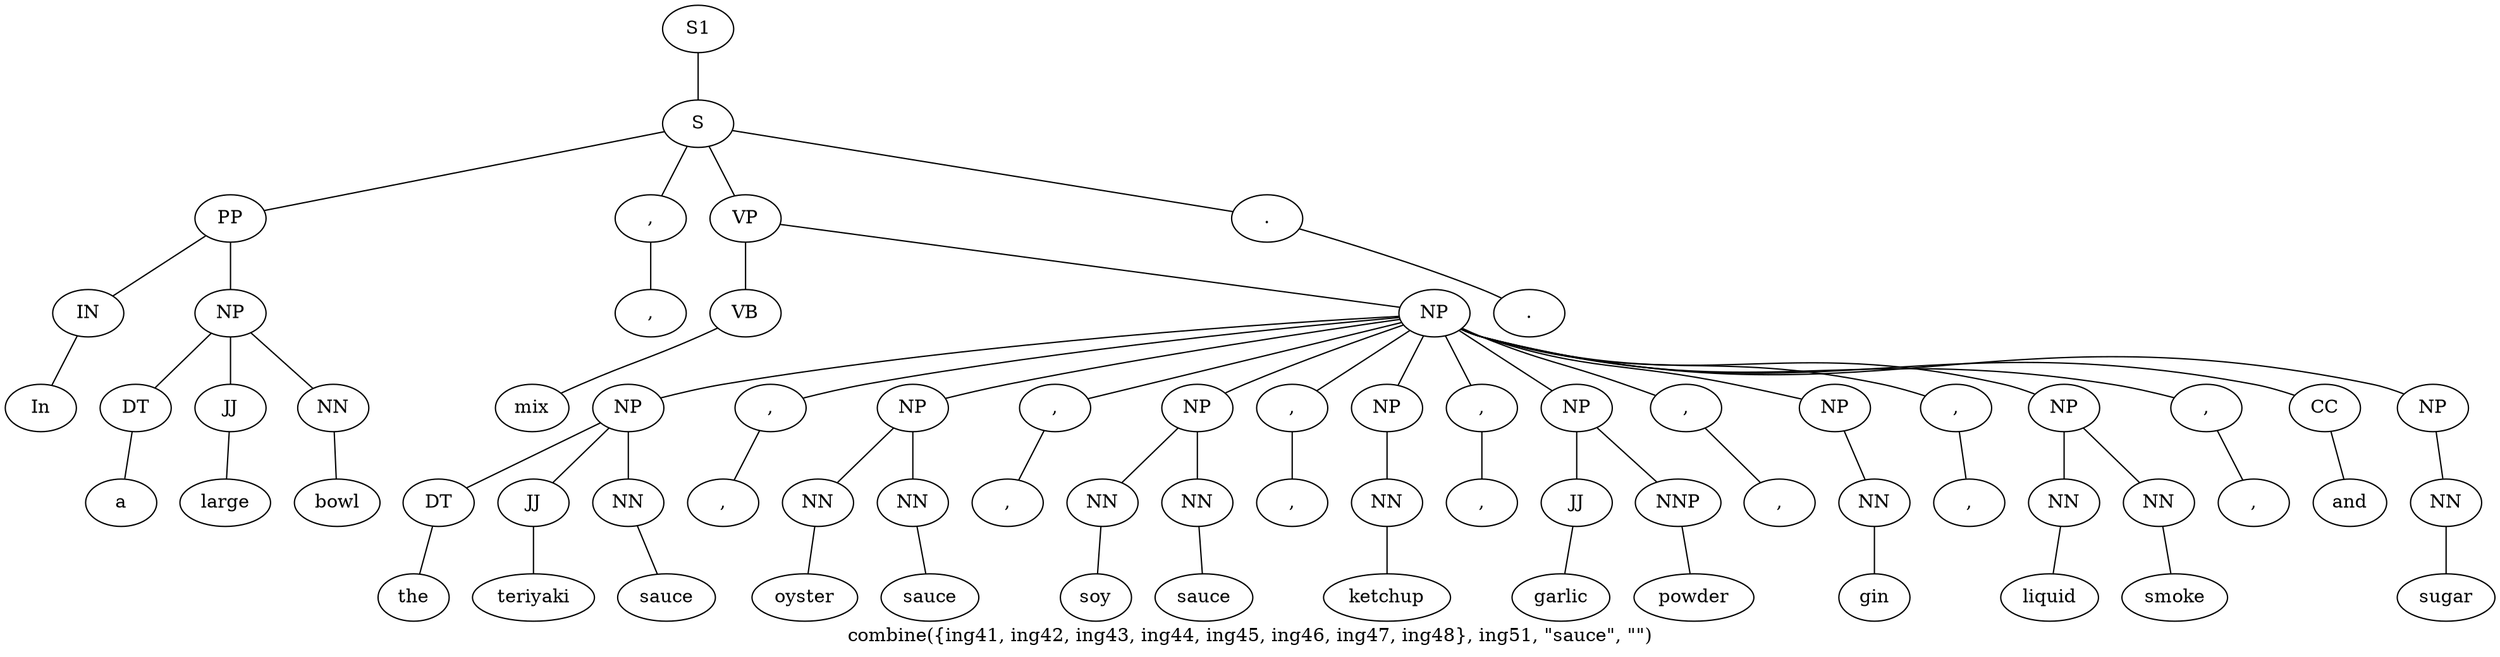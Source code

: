 graph SyntaxGraph {
	label = "combine({ing41, ing42, ing43, ing44, ing45, ing46, ing47, ing48}, ing51, \"sauce\", \"\")";
	Node0 [label="S1"];
	Node1 [label="S"];
	Node2 [label="PP"];
	Node3 [label="IN"];
	Node4 [label="In"];
	Node5 [label="NP"];
	Node6 [label="DT"];
	Node7 [label="a"];
	Node8 [label="JJ"];
	Node9 [label="large"];
	Node10 [label="NN"];
	Node11 [label="bowl"];
	Node12 [label=","];
	Node13 [label=","];
	Node14 [label="VP"];
	Node15 [label="VB"];
	Node16 [label="mix"];
	Node17 [label="NP"];
	Node18 [label="NP"];
	Node19 [label="DT"];
	Node20 [label="the"];
	Node21 [label="JJ"];
	Node22 [label="teriyaki"];
	Node23 [label="NN"];
	Node24 [label="sauce"];
	Node25 [label=","];
	Node26 [label=","];
	Node27 [label="NP"];
	Node28 [label="NN"];
	Node29 [label="oyster"];
	Node30 [label="NN"];
	Node31 [label="sauce"];
	Node32 [label=","];
	Node33 [label=","];
	Node34 [label="NP"];
	Node35 [label="NN"];
	Node36 [label="soy"];
	Node37 [label="NN"];
	Node38 [label="sauce"];
	Node39 [label=","];
	Node40 [label=","];
	Node41 [label="NP"];
	Node42 [label="NN"];
	Node43 [label="ketchup"];
	Node44 [label=","];
	Node45 [label=","];
	Node46 [label="NP"];
	Node47 [label="JJ"];
	Node48 [label="garlic"];
	Node49 [label="NNP"];
	Node50 [label="powder"];
	Node51 [label=","];
	Node52 [label=","];
	Node53 [label="NP"];
	Node54 [label="NN"];
	Node55 [label="gin"];
	Node56 [label=","];
	Node57 [label=","];
	Node58 [label="NP"];
	Node59 [label="NN"];
	Node60 [label="liquid"];
	Node61 [label="NN"];
	Node62 [label="smoke"];
	Node63 [label=","];
	Node64 [label=","];
	Node65 [label="CC"];
	Node66 [label="and"];
	Node67 [label="NP"];
	Node68 [label="NN"];
	Node69 [label="sugar"];
	Node70 [label="."];
	Node71 [label="."];

	Node0 -- Node1;
	Node1 -- Node2;
	Node1 -- Node12;
	Node1 -- Node14;
	Node1 -- Node70;
	Node2 -- Node3;
	Node2 -- Node5;
	Node3 -- Node4;
	Node5 -- Node6;
	Node5 -- Node8;
	Node5 -- Node10;
	Node6 -- Node7;
	Node8 -- Node9;
	Node10 -- Node11;
	Node12 -- Node13;
	Node14 -- Node15;
	Node14 -- Node17;
	Node15 -- Node16;
	Node17 -- Node18;
	Node17 -- Node25;
	Node17 -- Node27;
	Node17 -- Node32;
	Node17 -- Node34;
	Node17 -- Node39;
	Node17 -- Node41;
	Node17 -- Node44;
	Node17 -- Node46;
	Node17 -- Node51;
	Node17 -- Node53;
	Node17 -- Node56;
	Node17 -- Node58;
	Node17 -- Node63;
	Node17 -- Node65;
	Node17 -- Node67;
	Node18 -- Node19;
	Node18 -- Node21;
	Node18 -- Node23;
	Node19 -- Node20;
	Node21 -- Node22;
	Node23 -- Node24;
	Node25 -- Node26;
	Node27 -- Node28;
	Node27 -- Node30;
	Node28 -- Node29;
	Node30 -- Node31;
	Node32 -- Node33;
	Node34 -- Node35;
	Node34 -- Node37;
	Node35 -- Node36;
	Node37 -- Node38;
	Node39 -- Node40;
	Node41 -- Node42;
	Node42 -- Node43;
	Node44 -- Node45;
	Node46 -- Node47;
	Node46 -- Node49;
	Node47 -- Node48;
	Node49 -- Node50;
	Node51 -- Node52;
	Node53 -- Node54;
	Node54 -- Node55;
	Node56 -- Node57;
	Node58 -- Node59;
	Node58 -- Node61;
	Node59 -- Node60;
	Node61 -- Node62;
	Node63 -- Node64;
	Node65 -- Node66;
	Node67 -- Node68;
	Node68 -- Node69;
	Node70 -- Node71;
}